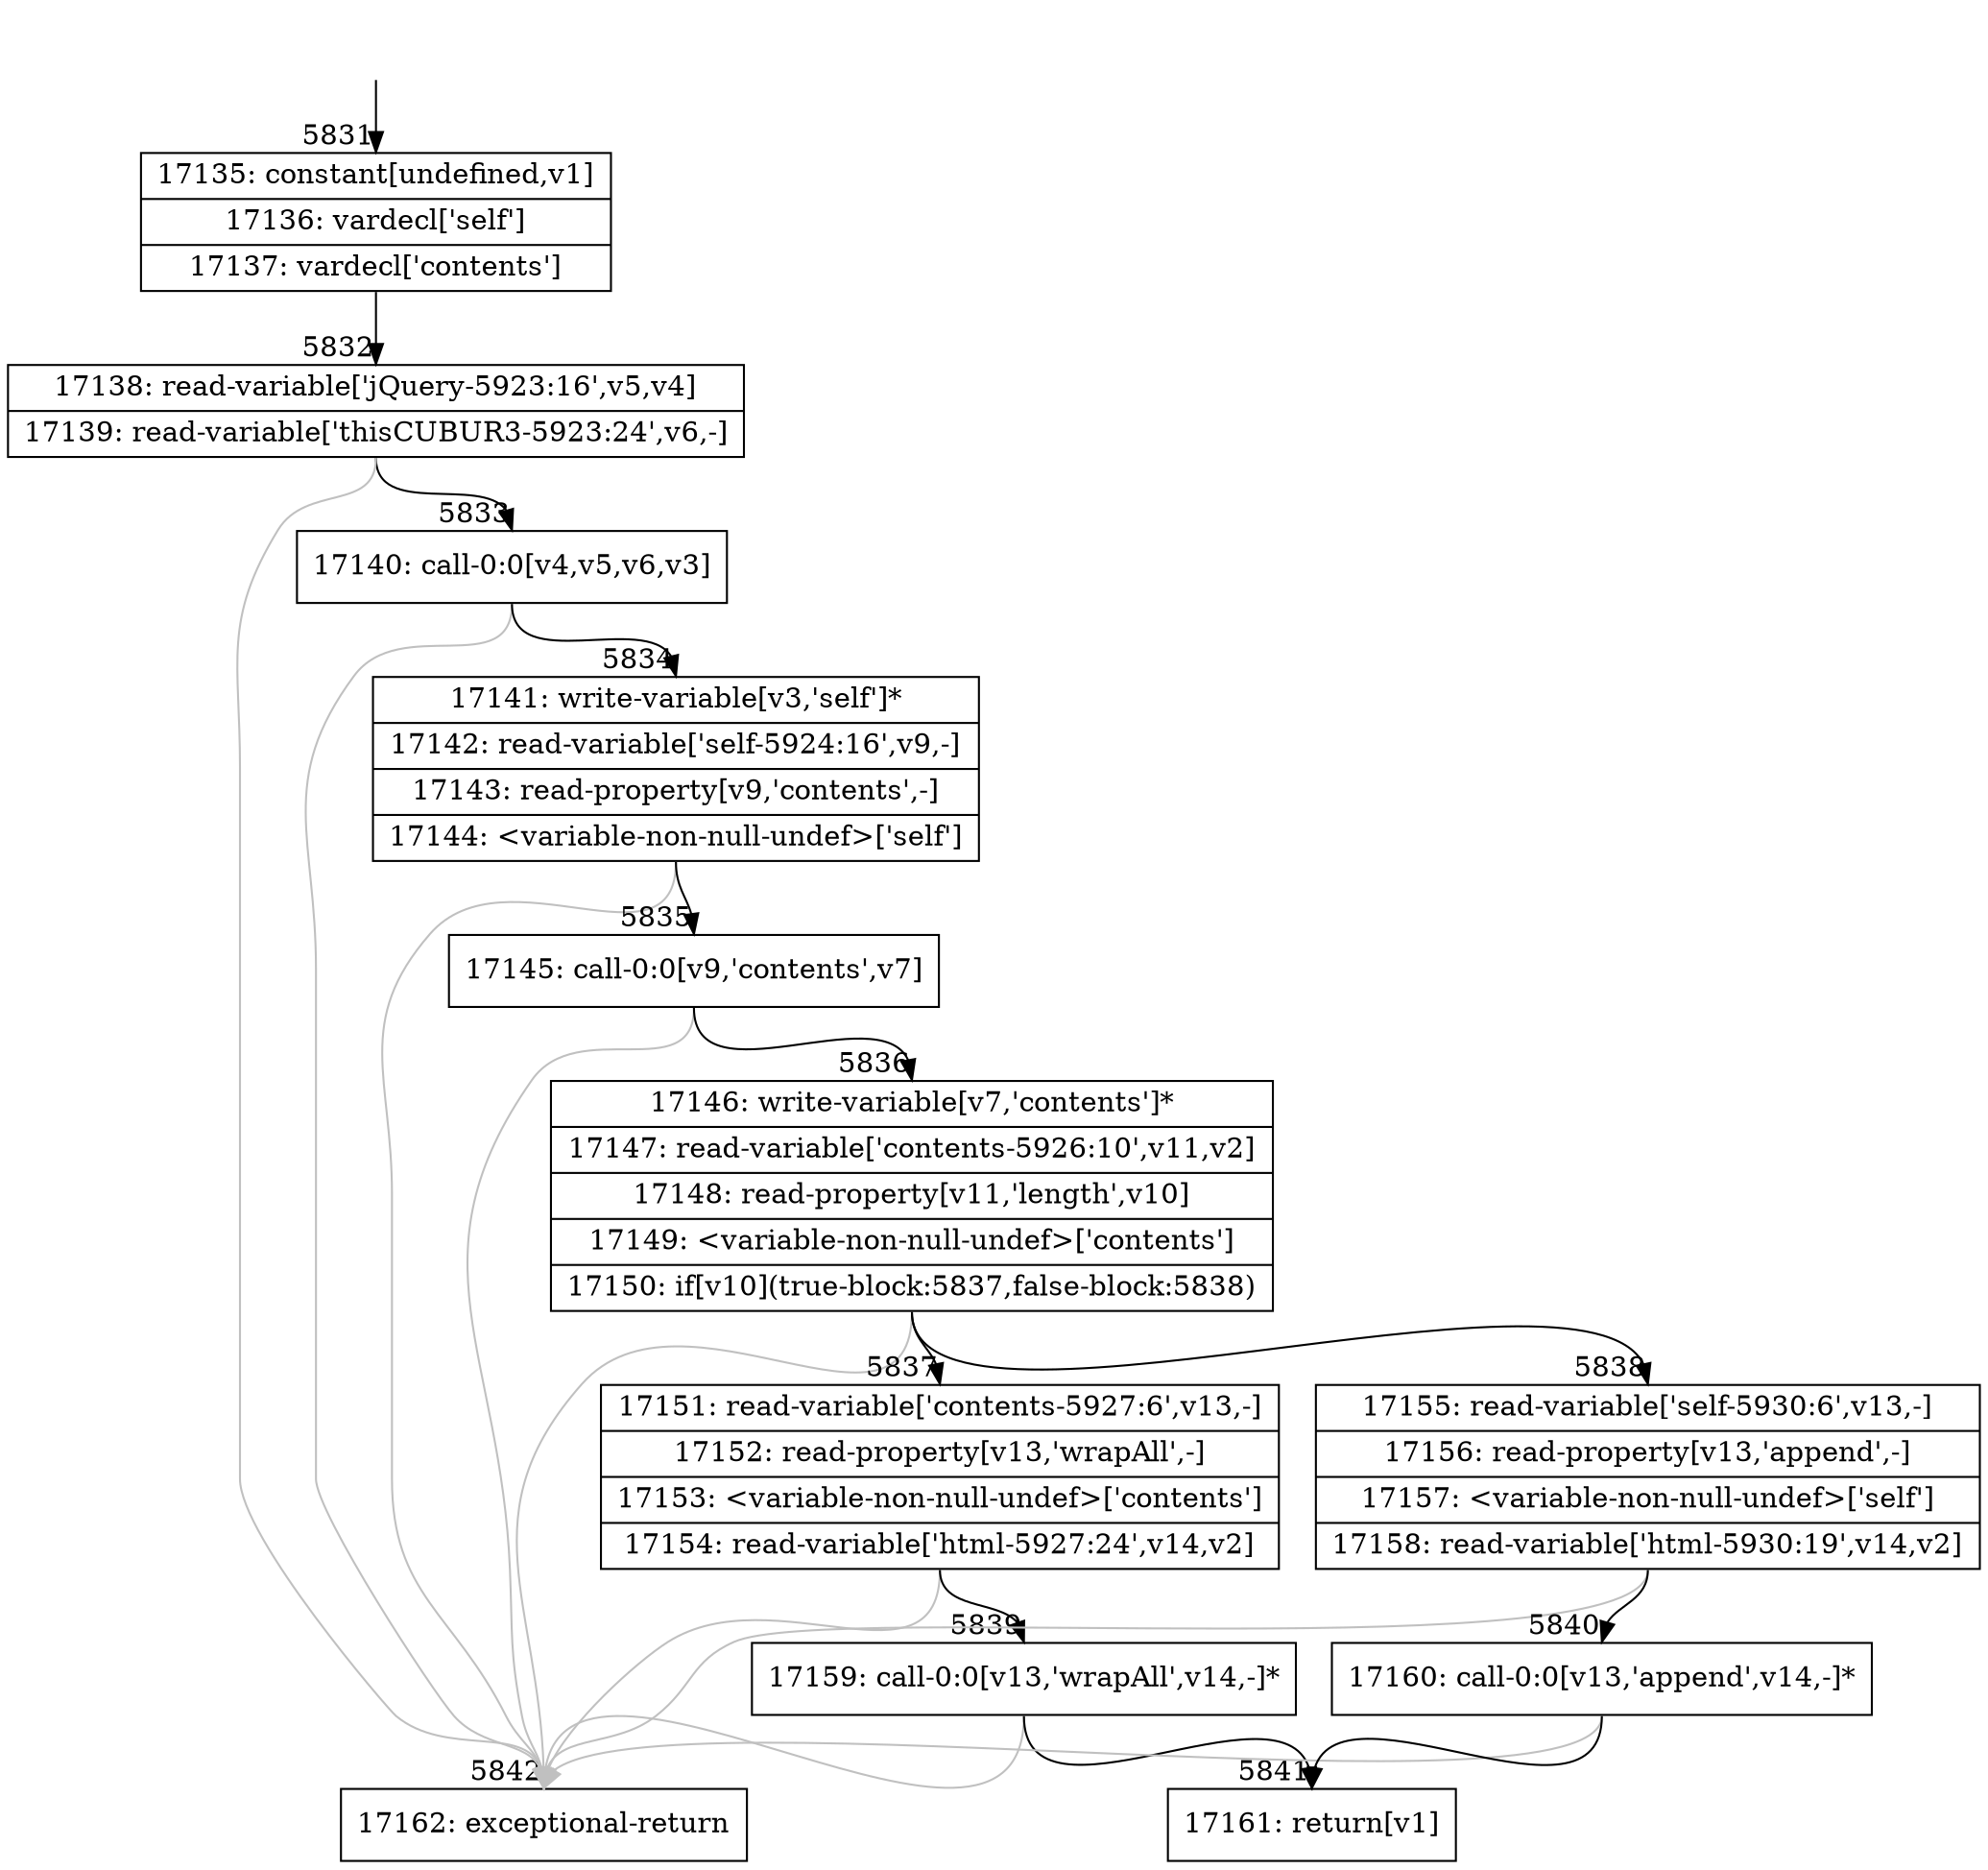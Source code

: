digraph {
rankdir="TD"
BB_entry380[shape=none,label=""];
BB_entry380 -> BB5831 [tailport=s, headport=n, headlabel="    5831"]
BB5831 [shape=record label="{17135: constant[undefined,v1]|17136: vardecl['self']|17137: vardecl['contents']}" ] 
BB5831 -> BB5832 [tailport=s, headport=n, headlabel="      5832"]
BB5832 [shape=record label="{17138: read-variable['jQuery-5923:16',v5,v4]|17139: read-variable['thisCUBUR3-5923:24',v6,-]}" ] 
BB5832 -> BB5833 [tailport=s, headport=n, headlabel="      5833"]
BB5832 -> BB5842 [tailport=s, headport=n, color=gray, headlabel="      5842"]
BB5833 [shape=record label="{17140: call-0:0[v4,v5,v6,v3]}" ] 
BB5833 -> BB5834 [tailport=s, headport=n, headlabel="      5834"]
BB5833 -> BB5842 [tailport=s, headport=n, color=gray]
BB5834 [shape=record label="{17141: write-variable[v3,'self']*|17142: read-variable['self-5924:16',v9,-]|17143: read-property[v9,'contents',-]|17144: \<variable-non-null-undef\>['self']}" ] 
BB5834 -> BB5835 [tailport=s, headport=n, headlabel="      5835"]
BB5834 -> BB5842 [tailport=s, headport=n, color=gray]
BB5835 [shape=record label="{17145: call-0:0[v9,'contents',v7]}" ] 
BB5835 -> BB5836 [tailport=s, headport=n, headlabel="      5836"]
BB5835 -> BB5842 [tailport=s, headport=n, color=gray]
BB5836 [shape=record label="{17146: write-variable[v7,'contents']*|17147: read-variable['contents-5926:10',v11,v2]|17148: read-property[v11,'length',v10]|17149: \<variable-non-null-undef\>['contents']|17150: if[v10](true-block:5837,false-block:5838)}" ] 
BB5836 -> BB5837 [tailport=s, headport=n, headlabel="      5837"]
BB5836 -> BB5838 [tailport=s, headport=n, headlabel="      5838"]
BB5836 -> BB5842 [tailport=s, headport=n, color=gray]
BB5837 [shape=record label="{17151: read-variable['contents-5927:6',v13,-]|17152: read-property[v13,'wrapAll',-]|17153: \<variable-non-null-undef\>['contents']|17154: read-variable['html-5927:24',v14,v2]}" ] 
BB5837 -> BB5839 [tailport=s, headport=n, headlabel="      5839"]
BB5837 -> BB5842 [tailport=s, headport=n, color=gray]
BB5838 [shape=record label="{17155: read-variable['self-5930:6',v13,-]|17156: read-property[v13,'append',-]|17157: \<variable-non-null-undef\>['self']|17158: read-variable['html-5930:19',v14,v2]}" ] 
BB5838 -> BB5840 [tailport=s, headport=n, headlabel="      5840"]
BB5838 -> BB5842 [tailport=s, headport=n, color=gray]
BB5839 [shape=record label="{17159: call-0:0[v13,'wrapAll',v14,-]*}" ] 
BB5839 -> BB5841 [tailport=s, headport=n, headlabel="      5841"]
BB5839 -> BB5842 [tailport=s, headport=n, color=gray]
BB5840 [shape=record label="{17160: call-0:0[v13,'append',v14,-]*}" ] 
BB5840 -> BB5841 [tailport=s, headport=n]
BB5840 -> BB5842 [tailport=s, headport=n, color=gray]
BB5841 [shape=record label="{17161: return[v1]}" ] 
BB5842 [shape=record label="{17162: exceptional-return}" ] 
}
